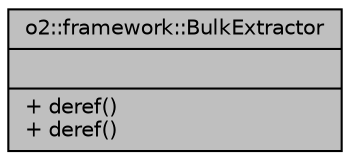 digraph "o2::framework::BulkExtractor"
{
 // INTERACTIVE_SVG=YES
  bgcolor="transparent";
  edge [fontname="Helvetica",fontsize="10",labelfontname="Helvetica",labelfontsize="10"];
  node [fontname="Helvetica",fontsize="10",shape=record];
  Node1 [label="{o2::framework::BulkExtractor\n||+ deref()\l+ deref()\l}",height=0.2,width=0.4,color="black", fillcolor="grey75", style="filled", fontcolor="black"];
}
